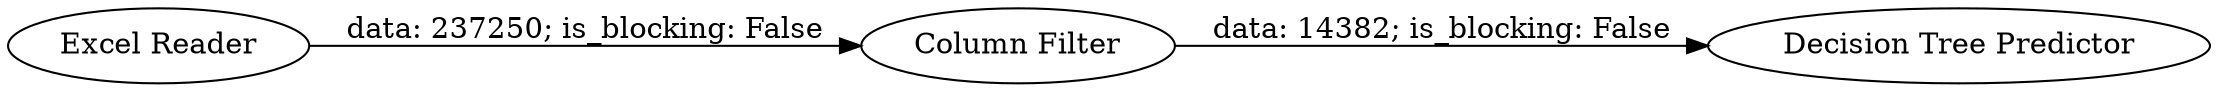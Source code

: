 digraph {
	"398207738296206252_1" [label="Excel Reader"]
	"398207738296206252_5" [label="Decision Tree Predictor"]
	"398207738296206252_4" [label="Column Filter"]
	"398207738296206252_1" -> "398207738296206252_4" [label="data: 237250; is_blocking: False"]
	"398207738296206252_4" -> "398207738296206252_5" [label="data: 14382; is_blocking: False"]
	rankdir=LR
}
